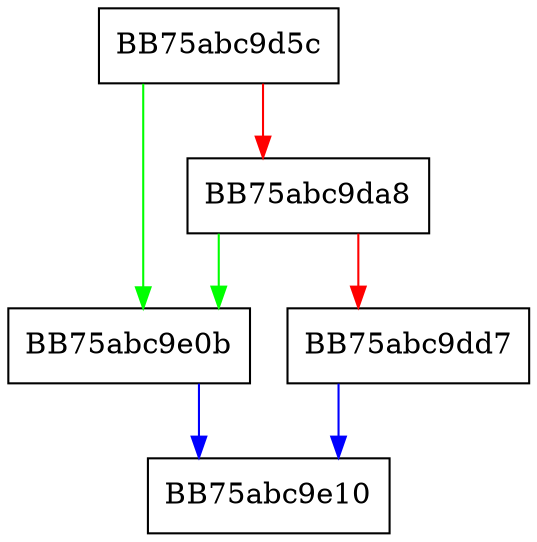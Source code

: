 digraph Create_SystemReflection_MethodInfo {
  node [shape="box"];
  graph [splines=ortho];
  BB75abc9d5c -> BB75abc9e0b [color="green"];
  BB75abc9d5c -> BB75abc9da8 [color="red"];
  BB75abc9da8 -> BB75abc9e0b [color="green"];
  BB75abc9da8 -> BB75abc9dd7 [color="red"];
  BB75abc9dd7 -> BB75abc9e10 [color="blue"];
  BB75abc9e0b -> BB75abc9e10 [color="blue"];
}